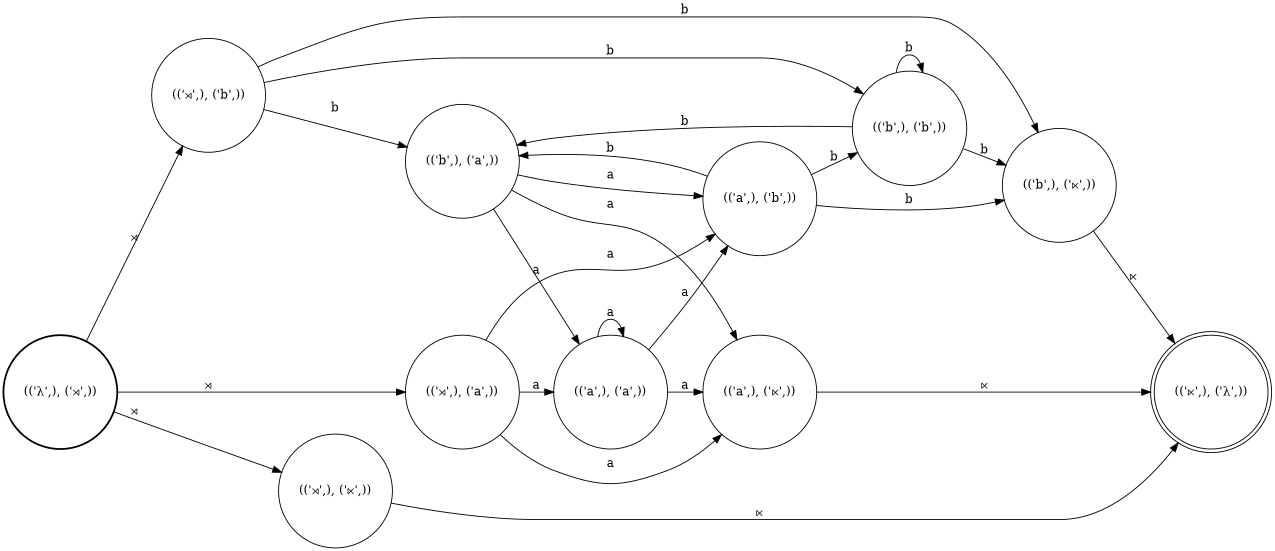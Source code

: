 digraph FST {
rankdir = LR;
size = "8.5,11";
center = 1;
orientation = Portrait;
ranksep = "0.4";
nodesep = "0.25";
0 [label = "(('λ',), ('⋊',))", shape = circle, style = bold, fontsize = 14]
	0 -> 1 [label = "⋊", fontsize = 14];
	0 -> 2 [label = "⋊", fontsize = 14];
	0 -> 3 [label = "⋊", fontsize = 14];
1 [label = "(('⋊',), ('b',))", shape = circle, style = solid, fontsize = 14]
	1 -> 7 [label = "b", fontsize = 14];
	1 -> 8 [label = "b", fontsize = 14];
	1 -> 9 [label = "b", fontsize = 14];
2 [label = "(('⋊',), ('a',))", shape = circle, style = solid, fontsize = 14]
	2 -> 4 [label = "a", fontsize = 14];
	2 -> 5 [label = "a", fontsize = 14];
	2 -> 6 [label = "a", fontsize = 14];
3 [label = "(('⋊',), ('⋉',))", shape = circle, style = solid, fontsize = 14]
	3 -> 10 [label = "⋉", fontsize = 14];
4 [label = "(('a',), ('⋉',))", shape = circle, style = solid, fontsize = 14]
	4 -> 10 [label = "⋉", fontsize = 14];
5 [label = "(('a',), ('a',))", shape = circle, style = solid, fontsize = 14]
	5 -> 4 [label = "a", fontsize = 14];
	5 -> 5 [label = "a", fontsize = 14];
	5 -> 6 [label = "a", fontsize = 14];
6 [label = "(('a',), ('b',))", shape = circle, style = solid, fontsize = 14]
	6 -> 7 [label = "b", fontsize = 14];
	6 -> 8 [label = "b", fontsize = 14];
	6 -> 9 [label = "b", fontsize = 14];
7 [label = "(('b',), ('⋉',))", shape = circle, style = solid, fontsize = 14]
	7 -> 10 [label = "⋉", fontsize = 14];
8 [label = "(('b',), ('a',))", shape = circle, style = solid, fontsize = 14]
	8 -> 4 [label = "a", fontsize = 14];
	8 -> 5 [label = "a", fontsize = 14];
	8 -> 6 [label = "a", fontsize = 14];
9 [label = "(('b',), ('b',))", shape = circle, style = solid, fontsize = 14]
	9 -> 7 [label = "b", fontsize = 14];
	9 -> 8 [label = "b", fontsize = 14];
	9 -> 9 [label = "b", fontsize = 14];
10 [label = "(('⋉',), ('λ',))", shape = doublecircle, style = solid, fontsize = 14]
}
